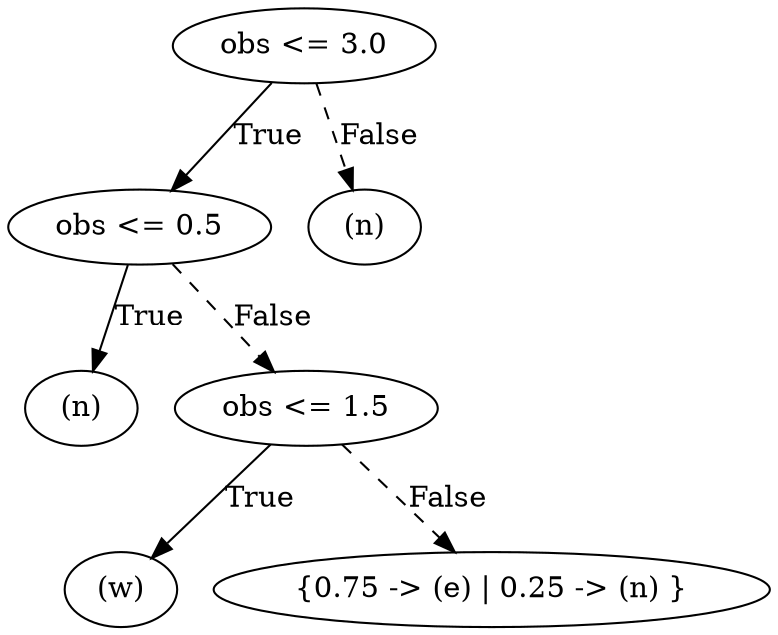 digraph {
0 [label="obs <= 3.0"];
1 [label="obs <= 0.5"];
2 [label="(n)"];
1 -> 2 [label="True"];
3 [label="obs <= 1.5"];
4 [label="(w)"];
3 -> 4 [label="True"];
5 [label="{0.75 -> (e) | 0.25 -> (n) }"];
3 -> 5 [style="dashed", label="False"];
1 -> 3 [style="dashed", label="False"];
0 -> 1 [label="True"];
6 [label="(n)"];
0 -> 6 [style="dashed", label="False"];

}